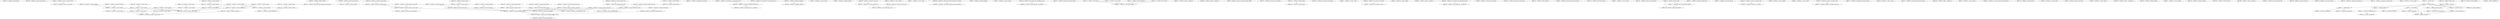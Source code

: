digraph {
"DefId(0:218 ~ rust[fc84]::src::fpurge::fpurge)";
"DefId(0:810 ~ rust[fc84]::src::quotearg::quotearg_free)";
"DefId(0:22 ~ rust[fc84]::src::binary_io::__gl_setmode)";
"DefId(0:21 ~ rust[fc84]::src::binary_io::set_binary_mode)";
"DefId(0:1003 ~ rust[fc84]::src::xmalloc::_gl_alloc_nomem)";
"DefId(0:1000 ~ rust[fc84]::src::xmalloc::irealloc)";
"DefId(0:1002 ~ rust[fc84]::src::xmalloc::ireallocarray)";
"DefId(0:1004 ~ rust[fc84]::src::xmalloc::imalloc)";
"DefId(0:1001 ~ rust[fc84]::src::xmalloc::icalloc)";
"DefId(0:1012 ~ rust[fc84]::src::xmalloc::xireallocarray)";
"DefId(0:202 ~ rust[fc84]::src::fflush::clear_ungetc_buffer_preserving_position)";
"DefId(0:203 ~ rust[fc84]::src::fflush::rpl_fflush)";
"DefId(0:683 ~ rust[fc84]::src::mbrtoc32::mbszero)";
"DefId(0:685 ~ rust[fc84]::src::mbrtoc32::rpl_mbrtoc32)";
"DefId(0:798 ~ rust[fc84]::src::quotearg::gettext_quote)";
"DefId(0:799 ~ rust[fc84]::src::quotearg::quotearg_buffer_restyled)";
"DefId(0:812 ~ rust[fc84]::src::quotearg::quotearg_n_options)";
"DefId(0:802 ~ rust[fc84]::src::quotearg::quotearg_alloc_mem)";
"DefId(0:800 ~ rust[fc84]::src::quotearg::quotearg_buffer)";
"DefId(0:817 ~ rust[fc84]::src::quotearg::quotearg_n_style)";
"DefId(0:833 ~ rust[fc84]::src::quotearg::quote_n_mem)";
"DefId(0:821 ~ rust[fc84]::src::quotearg::quotearg_char_mem)";
"DefId(0:829 ~ rust[fc84]::src::quotearg::quotearg_n_custom_mem)";
"DefId(0:818 ~ rust[fc84]::src::quotearg::quotearg_n_style_mem)";
"DefId(0:813 ~ rust[fc84]::src::quotearg::quotearg_n)";
"DefId(0:814 ~ rust[fc84]::src::quotearg::quotearg_n_mem)";
"DefId(0:826 ~ rust[fc84]::src::quotearg::quotearg_n_style_colon)";
"DefId(0:794 ~ rust[fc84]::src::quotearg::set_char_quoting)";
"DefId(0:823 ~ rust[fc84]::src::quotearg::quotearg_char)";
"DefId(0:825 ~ rust[fc84]::src::quotearg::quotearg_colon_mem)";
"DefId(0:824 ~ rust[fc84]::src::quotearg::quotearg_colon)";
"DefId(0:146 ~ rust[fc84]::src::fadvise::fdadvise)";
"DefId(0:147 ~ rust[fc84]::src::fadvise::fadvise)";
"DefId(0:667 ~ rust[fc84]::src::localcharset::locale_charset)";
"DefId(0:898 ~ rust[fc84]::src::stdc_leading_zeros::__gl_stdbit_clz)";
"DefId(0:901 ~ rust[fc84]::src::stdc_leading_zeros::stdc_leading_zeros_ui)";
"DefId(0:902 ~ rust[fc84]::src::stdc_leading_zeros::stdc_leading_zeros_uc)";
"DefId(0:903 ~ rust[fc84]::src::stdc_leading_zeros::stdc_leading_zeros_us)";
"DefId(0:960 ~ rust[fc84]::src::xalignalloc::alignalloc)";
"DefId(0:961 ~ rust[fc84]::src::xalignalloc::xalignalloc)";
"DefId(0:1021 ~ rust[fc84]::src::xmalloc::xicalloc)";
"DefId(0:1005 ~ rust[fc84]::src::xmalloc::check_nonnull)";
"DefId(0:1006 ~ rust[fc84]::src::xmalloc::xmalloc)";
"DefId(0:1020 ~ rust[fc84]::src::xmalloc::xcalloc)";
"DefId(0:1010 ~ rust[fc84]::src::xmalloc::xirealloc)";
"DefId(0:1007 ~ rust[fc84]::src::xmalloc::ximalloc)";
"DefId(0:1019 ~ rust[fc84]::src::xmalloc::xizalloc)";
"DefId(0:37 ~ rust[fc84]::src::c_ctype::c_ispunct)";
"DefId(0:16 ~ rust[fc84]::src::alignalloc::alignfree)";
"DefId(0:935 ~ rust[fc84]::src::version_etc::version_etc_arn)";
"DefId(0:937 ~ rust[fc84]::src::version_etc::version_etc_va)";
"DefId(0:936 ~ rust[fc84]::src::version_etc::version_etc_ar)";
"DefId(0:1008 ~ rust[fc84]::src::xmalloc::xcharalloc)";
"DefId(0:1022 ~ rust[fc84]::src::xmalloc::xmemdup)";
"DefId(0:1025 ~ rust[fc84]::src::xmalloc::xstrdup)";
"DefId(0:33 ~ rust[fc84]::src::c_ctype::c_isdigit)";
"DefId(0:30 ~ rust[fc84]::src::c_ctype::c_isascii)";
"DefId(0:882 ~ rust[fc84]::src::setlocale_null_unlocked::setlocale_null_unlocked)";
"DefId(0:883 ~ rust[fc84]::src::setlocale_null_unlocked::setlocale_null_r_unlocked)";
"DefId(0:801 ~ rust[fc84]::src::quotearg::quotearg_alloc)";
"DefId(0:15 ~ rust[fc84]::src::alignalloc::alignalloc)";
"DefId(0:1014 ~ rust[fc84]::src::xmalloc::xinmalloc)";
"DefId(0:34 ~ rust[fc84]::src::c_ctype::c_isgraph)";
"DefId(0:816 ~ rust[fc84]::src::quotearg::quotearg_mem)";
"DefId(0:899 ~ rust[fc84]::src::stdc_leading_zeros::__gl_stdbit_clzl)";
"DefId(0:904 ~ rust[fc84]::src::stdc_leading_zeros::stdc_leading_zeros_ul)";
"DefId(0:791 ~ rust[fc84]::src::quotearg::clone_quoting_options)";
"DefId(0:275 ~ rust[fc84]::src::ialloc::_gl_alloc_nomem)";
"DefId(0:272 ~ rust[fc84]::src::ialloc::icalloc)";
"DefId(0:273 ~ rust[fc84]::src::ialloc::irealloc)";
"DefId(0:271 ~ rust[fc84]::src::ialloc::ireallocarray)";
"DefId(0:274 ~ rust[fc84]::src::ialloc::imalloc)";
"DefId(0:892 ~ rust[fc84]::src::stdbit::__gl_stdbit_ctzl)";
"DefId(0:889 ~ rust[fc84]::src::stdbit::__gl_stdbit_clzl)";
"DefId(0:835 ~ rust[fc84]::src::quotearg::quote_n)";
"DefId(0:834 ~ rust[fc84]::src::quotearg::quote_mem)";
"DefId(0:836 ~ rust[fc84]::src::quotearg::quote)";
"DefId(0:94 ~ rust[fc84]::src::closeout::close_stdout_set_ignore_EPIPE)";
"DefId(0:815 ~ rust[fc84]::src::quotearg::quotearg)";
"DefId(0:1011 ~ rust[fc84]::src::xmalloc::xreallocarray)";
"DefId(0:1016 ~ rust[fc84]::src::xmalloc::x2nrealloc)";
"DefId(0:1013 ~ rust[fc84]::src::xmalloc::xnmalloc)";
"DefId(0:1015 ~ rust[fc84]::src::xmalloc::x2realloc)";
"DefId(0:795 ~ rust[fc84]::src::quotearg::set_quoting_flags)";
"DefId(0:1009 ~ rust[fc84]::src::xmalloc::xrealloc)";
"DefId(0:1017 ~ rust[fc84]::src::xmalloc::xpalloc)";
"DefId(0:1018 ~ rust[fc84]::src::xmalloc::xzalloc)";
"DefId(0:793 ~ rust[fc84]::src::quotearg::set_quoting_style)";
"DefId(0:32 ~ rust[fc84]::src::c_ctype::c_iscntrl)";
"DefId(0:47 ~ rust[fc84]::src::c_strcasecmp::c_tolower)";
"DefId(0:48 ~ rust[fc84]::src::c_strcasecmp::c_strcasecmp)";
"DefId(0:31 ~ rust[fc84]::src::c_ctype::c_isblank)";
"DefId(0:891 ~ rust[fc84]::src::stdbit::__gl_stdbit_ctz)";
"DefId(0:900 ~ rust[fc84]::src::stdc_leading_zeros::__gl_stdbit_clzll)";
"DefId(0:905 ~ rust[fc84]::src::stdc_leading_zeros::stdc_leading_zeros_ull)";
"DefId(0:66 ~ rust[fc84]::src::close_stream::close_stream)";
"DefId(0:1023 ~ rust[fc84]::src::xmalloc::ximemdup)";
"DefId(0:1024 ~ rust[fc84]::src::xmalloc::ximemdup0)";
"DefId(0:792 ~ rust[fc84]::src::quotearg::get_quoting_style)";
"DefId(0:167 ~ rust[fc84]::src::fclose::rpl_fclose)";
"DefId(0:940 ~ rust[fc84]::src::version_etc::version_etc)";
"DefId(0:92 ~ rust[fc84]::src::closeout::close_stdout_set_file_name)";
"DefId(0:245 ~ rust[fc84]::src::full_write::full_write)";
"DefId(0:36 ~ rust[fc84]::src::c_ctype::c_isprint)";
"DefId(0:796 ~ rust[fc84]::src::quotearg::set_custom_quoting)";
"DefId(0:831 ~ rust[fc84]::src::quotearg::quotearg_custom_mem)";
"DefId(0:828 ~ rust[fc84]::src::quotearg::quotearg_n_custom)";
"DefId(0:182 ~ rust[fc84]::src::fcntl::run_static_initializers)";
"DefId(0:179 ~ rust[fc84]::src::fcntl::rpl_fcntl_DUPFD)";
"DefId(0:181 ~ rust[fc84]::src::fcntl::rpl_fcntl_DUPFD_CLOEXEC)";
"DefId(0:178 ~ rust[fc84]::src::fcntl::rpl_fcntl)";
"DefId(0:872 ~ rust[fc84]::src::setlocale_null::setlocale_null)";
"DefId(0:971 ~ rust[fc84]::src::xalloc_die::xalloc_die)";
"DefId(0:979 ~ rust[fc84]::src::xbinary_io::__gl_setmode)";
"DefId(0:978 ~ rust[fc84]::src::xbinary_io::set_binary_mode)";
"DefId(0:29 ~ rust[fc84]::src::c_ctype::c_isalpha)";
"DefId(0:41 ~ rust[fc84]::src::c_ctype::c_tolower)";
"DefId(0:977 ~ rust[fc84]::src::xbinary_io::xset_binary_mode_error)";
"DefId(0:976 ~ rust[fc84]::src::xbinary_io::xset_binary_mode)";
"DefId(0:830 ~ rust[fc84]::src::quotearg::quotearg_custom)";
"DefId(0:724 ~ rust[fc84]::src::propername_lite::proper_name_lite)";
"DefId(0:38 ~ rust[fc84]::src::c_ctype::c_isspace)";
"DefId(0:110 ~ rust[fc84]::src::copy_file_range::rpl_copy_file_range)";
"DefId(0:890 ~ rust[fc84]::src::stdbit::__gl_stdbit_clzll)";
"DefId(0:35 ~ rust[fc84]::src::c_ctype::c_islower)";
"DefId(0:797 ~ rust[fc84]::src::quotearg::quoting_options_from_style)";
"DefId(0:819 ~ rust[fc84]::src::quotearg::quotearg_style)";
"DefId(0:941 ~ rust[fc84]::src::version_etc::emit_bug_reporting_address)";
"DefId(0:784 ~ rust[fc84]::src::quotearg::mbszero)";
"DefId(0:40 ~ rust[fc84]::src::c_ctype::c_isxdigit)";
"DefId(0:95 ~ rust[fc84]::src::closeout::close_stdout)";
"DefId(0:28 ~ rust[fc84]::src::c_ctype::c_isalnum)";
"DefId(0:893 ~ rust[fc84]::src::stdbit::__gl_stdbit_ctzll)";
"DefId(0:236 ~ rust[fc84]::src::fseeko::rpl_fseeko)";
"DefId(0:39 ~ rust[fc84]::src::c_ctype::c_isupper)";
"DefId(0:783 ~ rust[fc84]::src::quotearg::c32isprint)";
"DefId(0:820 ~ rust[fc84]::src::quotearg::quotearg_style_mem)";
"DefId(0:693 ~ rust[fc84]::src::mbszero::mbszero)";
"DefId(0:888 ~ rust[fc84]::src::stdbit::__gl_stdbit_clz)";
"DefId(0:254 ~ rust[fc84]::src::hard_locale::hard_locale)";
"DefId(0:849 ~ rust[fc84]::src::safe_read::safe_read)";
"DefId(0:862 ~ rust[fc84]::src::safe_write::safe_write)";
"DefId(0:871 ~ rust[fc84]::src::setlocale_null::setlocale_null_r)";
"DefId(0:715 ~ rust[fc84]::src::progname::set_program_name)";
"DefId(0:42 ~ rust[fc84]::src::c_ctype::c_toupper)";
"DefId(0:105 ~ cat[4a5d]::__gl_stdbit_clzll)";
"DefId(0:106 ~ cat[4a5d]::stdc_leading_zeros_ull)";
"DefId(0:100 ~ cat[4a5d]::emit_ancillary_info)";
"DefId(0:121 ~ cat[4a5d]::usage)";
"DefId(0:99 ~ cat[4a5d]::emit_stdin_note)";
"DefId(0:127 ~ cat[4a5d]::main_0)";
"DefId(0:122 ~ cat[4a5d]::next_line_num)";
"DefId(0:125 ~ cat[4a5d]::cat)";
"DefId(0:107 ~ cat[4a5d]::io_blksize)";
"DefId(0:110 ~ cat[4a5d]::xset_binary_mode_error)";
"DefId(0:111 ~ cat[4a5d]::xset_binary_mode)";
"DefId(0:103 ~ cat[4a5d]::write_error)";
"DefId(0:124 ~ cat[4a5d]::write_pending)";
"DefId(0:123 ~ cat[4a5d]::simple_cat)";
"DefId(0:108 ~ cat[4a5d]::__gl_setmode)";
"DefId(0:109 ~ cat[4a5d]::set_binary_mode)";
"DefId(0:126 ~ cat[4a5d]::copy_cat)";
"DefId(0:104 ~ cat[4a5d]::alignfree)";
"DefId(0:131 ~ cat[4a5d]::main)";
"DefId(0:132 ~ cat[4a5d]::run_static_initializers)";
"DefId(0:98 ~ cat[4a5d]::is_ENOTSUP)";
"DefId(0:21 ~ rust[fc84]::src::binary_io::set_binary_mode)" -> "DefId(0:22 ~ rust[fc84]::src::binary_io::__gl_setmode)";
"DefId(0:1000 ~ rust[fc84]::src::xmalloc::irealloc)" -> "DefId(0:1003 ~ rust[fc84]::src::xmalloc::_gl_alloc_nomem)";
"DefId(0:1002 ~ rust[fc84]::src::xmalloc::ireallocarray)" -> "DefId(0:1003 ~ rust[fc84]::src::xmalloc::_gl_alloc_nomem)";
"DefId(0:1004 ~ rust[fc84]::src::xmalloc::imalloc)" -> "DefId(0:1003 ~ rust[fc84]::src::xmalloc::_gl_alloc_nomem)";
"DefId(0:1001 ~ rust[fc84]::src::xmalloc::icalloc)" -> "DefId(0:1003 ~ rust[fc84]::src::xmalloc::_gl_alloc_nomem)";
"DefId(0:1012 ~ rust[fc84]::src::xmalloc::xireallocarray)" -> "DefId(0:1002 ~ rust[fc84]::src::xmalloc::ireallocarray)";
"DefId(0:1012 ~ rust[fc84]::src::xmalloc::xireallocarray)" -> "DefId(0:1005 ~ rust[fc84]::src::xmalloc::check_nonnull)";
"DefId(0:203 ~ rust[fc84]::src::fflush::rpl_fflush)" -> "DefId(0:202 ~ rust[fc84]::src::fflush::clear_ungetc_buffer_preserving_position)";
"DefId(0:685 ~ rust[fc84]::src::mbrtoc32::rpl_mbrtoc32)" -> "DefId(0:683 ~ rust[fc84]::src::mbrtoc32::mbszero)";
"DefId(0:799 ~ rust[fc84]::src::quotearg::quotearg_buffer_restyled)" -> "DefId(0:798 ~ rust[fc84]::src::quotearg::gettext_quote)";
"DefId(0:799 ~ rust[fc84]::src::quotearg::quotearg_buffer_restyled)" -> "DefId(0:799 ~ rust[fc84]::src::quotearg::quotearg_buffer_restyled)";
"DefId(0:812 ~ rust[fc84]::src::quotearg::quotearg_n_options)" -> "DefId(0:799 ~ rust[fc84]::src::quotearg::quotearg_buffer_restyled)";
"DefId(0:802 ~ rust[fc84]::src::quotearg::quotearg_alloc_mem)" -> "DefId(0:799 ~ rust[fc84]::src::quotearg::quotearg_buffer_restyled)";
"DefId(0:800 ~ rust[fc84]::src::quotearg::quotearg_buffer)" -> "DefId(0:799 ~ rust[fc84]::src::quotearg::quotearg_buffer_restyled)";
"DefId(0:817 ~ rust[fc84]::src::quotearg::quotearg_n_style)" -> "DefId(0:812 ~ rust[fc84]::src::quotearg::quotearg_n_options)";
"DefId(0:817 ~ rust[fc84]::src::quotearg::quotearg_n_style)" -> "DefId(0:797 ~ rust[fc84]::src::quotearg::quoting_options_from_style)";
"DefId(0:833 ~ rust[fc84]::src::quotearg::quote_n_mem)" -> "DefId(0:812 ~ rust[fc84]::src::quotearg::quotearg_n_options)";
"DefId(0:821 ~ rust[fc84]::src::quotearg::quotearg_char_mem)" -> "DefId(0:812 ~ rust[fc84]::src::quotearg::quotearg_n_options)";
"DefId(0:821 ~ rust[fc84]::src::quotearg::quotearg_char_mem)" -> "DefId(0:794 ~ rust[fc84]::src::quotearg::set_char_quoting)";
"DefId(0:829 ~ rust[fc84]::src::quotearg::quotearg_n_custom_mem)" -> "DefId(0:812 ~ rust[fc84]::src::quotearg::quotearg_n_options)";
"DefId(0:829 ~ rust[fc84]::src::quotearg::quotearg_n_custom_mem)" -> "DefId(0:796 ~ rust[fc84]::src::quotearg::set_custom_quoting)";
"DefId(0:818 ~ rust[fc84]::src::quotearg::quotearg_n_style_mem)" -> "DefId(0:812 ~ rust[fc84]::src::quotearg::quotearg_n_options)";
"DefId(0:818 ~ rust[fc84]::src::quotearg::quotearg_n_style_mem)" -> "DefId(0:797 ~ rust[fc84]::src::quotearg::quoting_options_from_style)";
"DefId(0:813 ~ rust[fc84]::src::quotearg::quotearg_n)" -> "DefId(0:812 ~ rust[fc84]::src::quotearg::quotearg_n_options)";
"DefId(0:814 ~ rust[fc84]::src::quotearg::quotearg_n_mem)" -> "DefId(0:812 ~ rust[fc84]::src::quotearg::quotearg_n_options)";
"DefId(0:826 ~ rust[fc84]::src::quotearg::quotearg_n_style_colon)" -> "DefId(0:812 ~ rust[fc84]::src::quotearg::quotearg_n_options)";
"DefId(0:826 ~ rust[fc84]::src::quotearg::quotearg_n_style_colon)" -> "DefId(0:794 ~ rust[fc84]::src::quotearg::set_char_quoting)";
"DefId(0:826 ~ rust[fc84]::src::quotearg::quotearg_n_style_colon)" -> "DefId(0:797 ~ rust[fc84]::src::quotearg::quoting_options_from_style)";
"DefId(0:823 ~ rust[fc84]::src::quotearg::quotearg_char)" -> "DefId(0:821 ~ rust[fc84]::src::quotearg::quotearg_char_mem)";
"DefId(0:825 ~ rust[fc84]::src::quotearg::quotearg_colon_mem)" -> "DefId(0:821 ~ rust[fc84]::src::quotearg::quotearg_char_mem)";
"DefId(0:824 ~ rust[fc84]::src::quotearg::quotearg_colon)" -> "DefId(0:823 ~ rust[fc84]::src::quotearg::quotearg_char)";
"DefId(0:147 ~ rust[fc84]::src::fadvise::fadvise)" -> "DefId(0:146 ~ rust[fc84]::src::fadvise::fdadvise)";
"DefId(0:901 ~ rust[fc84]::src::stdc_leading_zeros::stdc_leading_zeros_ui)" -> "DefId(0:898 ~ rust[fc84]::src::stdc_leading_zeros::__gl_stdbit_clz)";
"DefId(0:902 ~ rust[fc84]::src::stdc_leading_zeros::stdc_leading_zeros_uc)" -> "DefId(0:901 ~ rust[fc84]::src::stdc_leading_zeros::stdc_leading_zeros_ui)";
"DefId(0:903 ~ rust[fc84]::src::stdc_leading_zeros::stdc_leading_zeros_us)" -> "DefId(0:901 ~ rust[fc84]::src::stdc_leading_zeros::stdc_leading_zeros_ui)";
"DefId(0:961 ~ rust[fc84]::src::xalignalloc::xalignalloc)" -> "DefId(0:960 ~ rust[fc84]::src::xalignalloc::alignalloc)";
"DefId(0:1021 ~ rust[fc84]::src::xmalloc::xicalloc)" -> "DefId(0:1001 ~ rust[fc84]::src::xmalloc::icalloc)";
"DefId(0:1021 ~ rust[fc84]::src::xmalloc::xicalloc)" -> "DefId(0:1005 ~ rust[fc84]::src::xmalloc::check_nonnull)";
"DefId(0:1006 ~ rust[fc84]::src::xmalloc::xmalloc)" -> "DefId(0:1005 ~ rust[fc84]::src::xmalloc::check_nonnull)";
"DefId(0:1020 ~ rust[fc84]::src::xmalloc::xcalloc)" -> "DefId(0:1005 ~ rust[fc84]::src::xmalloc::check_nonnull)";
"DefId(0:1010 ~ rust[fc84]::src::xmalloc::xirealloc)" -> "DefId(0:1005 ~ rust[fc84]::src::xmalloc::check_nonnull)";
"DefId(0:1010 ~ rust[fc84]::src::xmalloc::xirealloc)" -> "DefId(0:1000 ~ rust[fc84]::src::xmalloc::irealloc)";
"DefId(0:1007 ~ rust[fc84]::src::xmalloc::ximalloc)" -> "DefId(0:1005 ~ rust[fc84]::src::xmalloc::check_nonnull)";
"DefId(0:1007 ~ rust[fc84]::src::xmalloc::ximalloc)" -> "DefId(0:1004 ~ rust[fc84]::src::xmalloc::imalloc)";
"DefId(0:1019 ~ rust[fc84]::src::xmalloc::xizalloc)" -> "DefId(0:1021 ~ rust[fc84]::src::xmalloc::xicalloc)";
"DefId(0:937 ~ rust[fc84]::src::version_etc::version_etc_va)" -> "DefId(0:935 ~ rust[fc84]::src::version_etc::version_etc_arn)";
"DefId(0:936 ~ rust[fc84]::src::version_etc::version_etc_ar)" -> "DefId(0:935 ~ rust[fc84]::src::version_etc::version_etc_arn)";
"DefId(0:1008 ~ rust[fc84]::src::xmalloc::xcharalloc)" -> "DefId(0:1006 ~ rust[fc84]::src::xmalloc::xmalloc)";
"DefId(0:1008 ~ rust[fc84]::src::xmalloc::xcharalloc)" -> "DefId(0:1013 ~ rust[fc84]::src::xmalloc::xnmalloc)";
"DefId(0:1022 ~ rust[fc84]::src::xmalloc::xmemdup)" -> "DefId(0:1006 ~ rust[fc84]::src::xmalloc::xmalloc)";
"DefId(0:1025 ~ rust[fc84]::src::xmalloc::xstrdup)" -> "DefId(0:1022 ~ rust[fc84]::src::xmalloc::xmemdup)";
"DefId(0:883 ~ rust[fc84]::src::setlocale_null_unlocked::setlocale_null_r_unlocked)" -> "DefId(0:882 ~ rust[fc84]::src::setlocale_null_unlocked::setlocale_null_unlocked)";
"DefId(0:801 ~ rust[fc84]::src::quotearg::quotearg_alloc)" -> "DefId(0:802 ~ rust[fc84]::src::quotearg::quotearg_alloc_mem)";
"DefId(0:1014 ~ rust[fc84]::src::xmalloc::xinmalloc)" -> "DefId(0:1012 ~ rust[fc84]::src::xmalloc::xireallocarray)";
"DefId(0:816 ~ rust[fc84]::src::quotearg::quotearg_mem)" -> "DefId(0:814 ~ rust[fc84]::src::quotearg::quotearg_n_mem)";
"DefId(0:904 ~ rust[fc84]::src::stdc_leading_zeros::stdc_leading_zeros_ul)" -> "DefId(0:899 ~ rust[fc84]::src::stdc_leading_zeros::__gl_stdbit_clzl)";
"DefId(0:272 ~ rust[fc84]::src::ialloc::icalloc)" -> "DefId(0:275 ~ rust[fc84]::src::ialloc::_gl_alloc_nomem)";
"DefId(0:273 ~ rust[fc84]::src::ialloc::irealloc)" -> "DefId(0:275 ~ rust[fc84]::src::ialloc::_gl_alloc_nomem)";
"DefId(0:271 ~ rust[fc84]::src::ialloc::ireallocarray)" -> "DefId(0:275 ~ rust[fc84]::src::ialloc::_gl_alloc_nomem)";
"DefId(0:274 ~ rust[fc84]::src::ialloc::imalloc)" -> "DefId(0:275 ~ rust[fc84]::src::ialloc::_gl_alloc_nomem)";
"DefId(0:835 ~ rust[fc84]::src::quotearg::quote_n)" -> "DefId(0:833 ~ rust[fc84]::src::quotearg::quote_n_mem)";
"DefId(0:834 ~ rust[fc84]::src::quotearg::quote_mem)" -> "DefId(0:833 ~ rust[fc84]::src::quotearg::quote_n_mem)";
"DefId(0:836 ~ rust[fc84]::src::quotearg::quote)" -> "DefId(0:835 ~ rust[fc84]::src::quotearg::quote_n)";
"DefId(0:815 ~ rust[fc84]::src::quotearg::quotearg)" -> "DefId(0:813 ~ rust[fc84]::src::quotearg::quotearg_n)";
"DefId(0:1016 ~ rust[fc84]::src::xmalloc::x2nrealloc)" -> "DefId(0:1011 ~ rust[fc84]::src::xmalloc::xreallocarray)";
"DefId(0:1013 ~ rust[fc84]::src::xmalloc::xnmalloc)" -> "DefId(0:1011 ~ rust[fc84]::src::xmalloc::xreallocarray)";
"DefId(0:1015 ~ rust[fc84]::src::xmalloc::x2realloc)" -> "DefId(0:1016 ~ rust[fc84]::src::xmalloc::x2nrealloc)";
"DefId(0:1017 ~ rust[fc84]::src::xmalloc::xpalloc)" -> "DefId(0:1009 ~ rust[fc84]::src::xmalloc::xrealloc)";
"DefId(0:1018 ~ rust[fc84]::src::xmalloc::xzalloc)" -> "DefId(0:1020 ~ rust[fc84]::src::xmalloc::xcalloc)";
"DefId(0:48 ~ rust[fc84]::src::c_strcasecmp::c_strcasecmp)" -> "DefId(0:47 ~ rust[fc84]::src::c_strcasecmp::c_tolower)";
"DefId(0:905 ~ rust[fc84]::src::stdc_leading_zeros::stdc_leading_zeros_ull)" -> "DefId(0:900 ~ rust[fc84]::src::stdc_leading_zeros::__gl_stdbit_clzll)";
"DefId(0:1023 ~ rust[fc84]::src::xmalloc::ximemdup)" -> "DefId(0:1007 ~ rust[fc84]::src::xmalloc::ximalloc)";
"DefId(0:1024 ~ rust[fc84]::src::xmalloc::ximemdup0)" -> "DefId(0:1007 ~ rust[fc84]::src::xmalloc::ximalloc)";
"DefId(0:940 ~ rust[fc84]::src::version_etc::version_etc)" -> "DefId(0:937 ~ rust[fc84]::src::version_etc::version_etc_va)";
"DefId(0:831 ~ rust[fc84]::src::quotearg::quotearg_custom_mem)" -> "DefId(0:829 ~ rust[fc84]::src::quotearg::quotearg_n_custom_mem)";
"DefId(0:828 ~ rust[fc84]::src::quotearg::quotearg_n_custom)" -> "DefId(0:829 ~ rust[fc84]::src::quotearg::quotearg_n_custom_mem)";
"DefId(0:181 ~ rust[fc84]::src::fcntl::rpl_fcntl_DUPFD_CLOEXEC)" -> "DefId(0:179 ~ rust[fc84]::src::fcntl::rpl_fcntl_DUPFD)";
"DefId(0:178 ~ rust[fc84]::src::fcntl::rpl_fcntl)" -> "DefId(0:179 ~ rust[fc84]::src::fcntl::rpl_fcntl_DUPFD)";
"DefId(0:178 ~ rust[fc84]::src::fcntl::rpl_fcntl)" -> "DefId(0:181 ~ rust[fc84]::src::fcntl::rpl_fcntl_DUPFD_CLOEXEC)";
"DefId(0:978 ~ rust[fc84]::src::xbinary_io::set_binary_mode)" -> "DefId(0:979 ~ rust[fc84]::src::xbinary_io::__gl_setmode)";
"DefId(0:976 ~ rust[fc84]::src::xbinary_io::xset_binary_mode)" -> "DefId(0:977 ~ rust[fc84]::src::xbinary_io::xset_binary_mode_error)";
"DefId(0:830 ~ rust[fc84]::src::quotearg::quotearg_custom)" -> "DefId(0:828 ~ rust[fc84]::src::quotearg::quotearg_n_custom)";
"DefId(0:819 ~ rust[fc84]::src::quotearg::quotearg_style)" -> "DefId(0:817 ~ rust[fc84]::src::quotearg::quotearg_n_style)";
"DefId(0:820 ~ rust[fc84]::src::quotearg::quotearg_style_mem)" -> "DefId(0:818 ~ rust[fc84]::src::quotearg::quotearg_n_style_mem)";
"DefId(0:106 ~ cat[4a5d]::stdc_leading_zeros_ull)" -> "DefId(0:105 ~ cat[4a5d]::__gl_stdbit_clzll)";
"DefId(0:121 ~ cat[4a5d]::usage)" -> "DefId(0:100 ~ cat[4a5d]::emit_ancillary_info)";
"DefId(0:121 ~ cat[4a5d]::usage)" -> "DefId(0:99 ~ cat[4a5d]::emit_stdin_note)";
"DefId(0:127 ~ cat[4a5d]::main_0)" -> "DefId(0:121 ~ cat[4a5d]::usage)";
"DefId(0:127 ~ cat[4a5d]::main_0)" -> "DefId(0:107 ~ cat[4a5d]::io_blksize)";
"DefId(0:127 ~ cat[4a5d]::main_0)" -> "DefId(0:103 ~ cat[4a5d]::write_error)";
"DefId(0:127 ~ cat[4a5d]::main_0)" -> "DefId(0:125 ~ cat[4a5d]::cat)";
"DefId(0:127 ~ cat[4a5d]::main_0)" -> "DefId(0:123 ~ cat[4a5d]::simple_cat)";
"DefId(0:127 ~ cat[4a5d]::main_0)" -> "DefId(0:111 ~ cat[4a5d]::xset_binary_mode)";
"DefId(0:127 ~ cat[4a5d]::main_0)" -> "DefId(0:126 ~ cat[4a5d]::copy_cat)";
"DefId(0:127 ~ cat[4a5d]::main_0)" -> "DefId(0:104 ~ cat[4a5d]::alignfree)";
"DefId(0:125 ~ cat[4a5d]::cat)" -> "DefId(0:122 ~ cat[4a5d]::next_line_num)";
"DefId(0:125 ~ cat[4a5d]::cat)" -> "DefId(0:103 ~ cat[4a5d]::write_error)";
"DefId(0:125 ~ cat[4a5d]::cat)" -> "DefId(0:124 ~ cat[4a5d]::write_pending)";
"DefId(0:107 ~ cat[4a5d]::io_blksize)" -> "DefId(0:106 ~ cat[4a5d]::stdc_leading_zeros_ull)";
"DefId(0:111 ~ cat[4a5d]::xset_binary_mode)" -> "DefId(0:110 ~ cat[4a5d]::xset_binary_mode_error)";
"DefId(0:124 ~ cat[4a5d]::write_pending)" -> "DefId(0:103 ~ cat[4a5d]::write_error)";
"DefId(0:123 ~ cat[4a5d]::simple_cat)" -> "DefId(0:103 ~ cat[4a5d]::write_error)";
"DefId(0:109 ~ cat[4a5d]::set_binary_mode)" -> "DefId(0:108 ~ cat[4a5d]::__gl_setmode)";
"DefId(0:131 ~ cat[4a5d]::main)" -> "DefId(0:127 ~ cat[4a5d]::main_0)";
}
